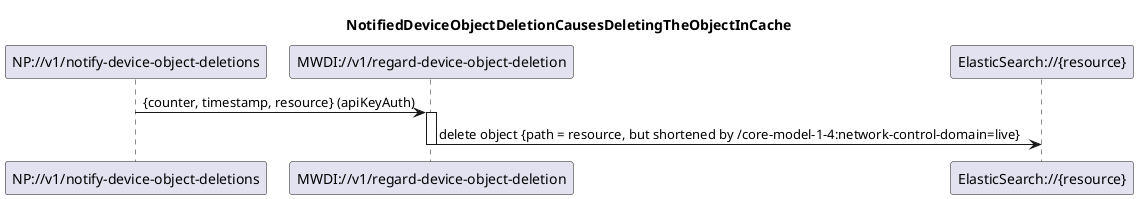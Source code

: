 @startuml 026_NotificationBasedObjectDeletion
skinparam responseMessageBelowArrow true

title NotifiedDeviceObjectDeletionCausesDeletingTheObjectInCache

participant "NP://v1/notify-device-object-deletions" as subscription
participant "MWDI://v1/regard-device-object-deletion" as regardObjectDeletion
participant "ElasticSearch://{resource}" as es

subscription -> regardObjectDeletion: {counter, timestamp, resource} (apiKeyAuth)

activate regardObjectDeletion

regardObjectDeletion -> es: delete object {path = resource, but shortened by /core-model-1-4:network-control-domain=live}
deactivate regardObjectDeletion

@enduml